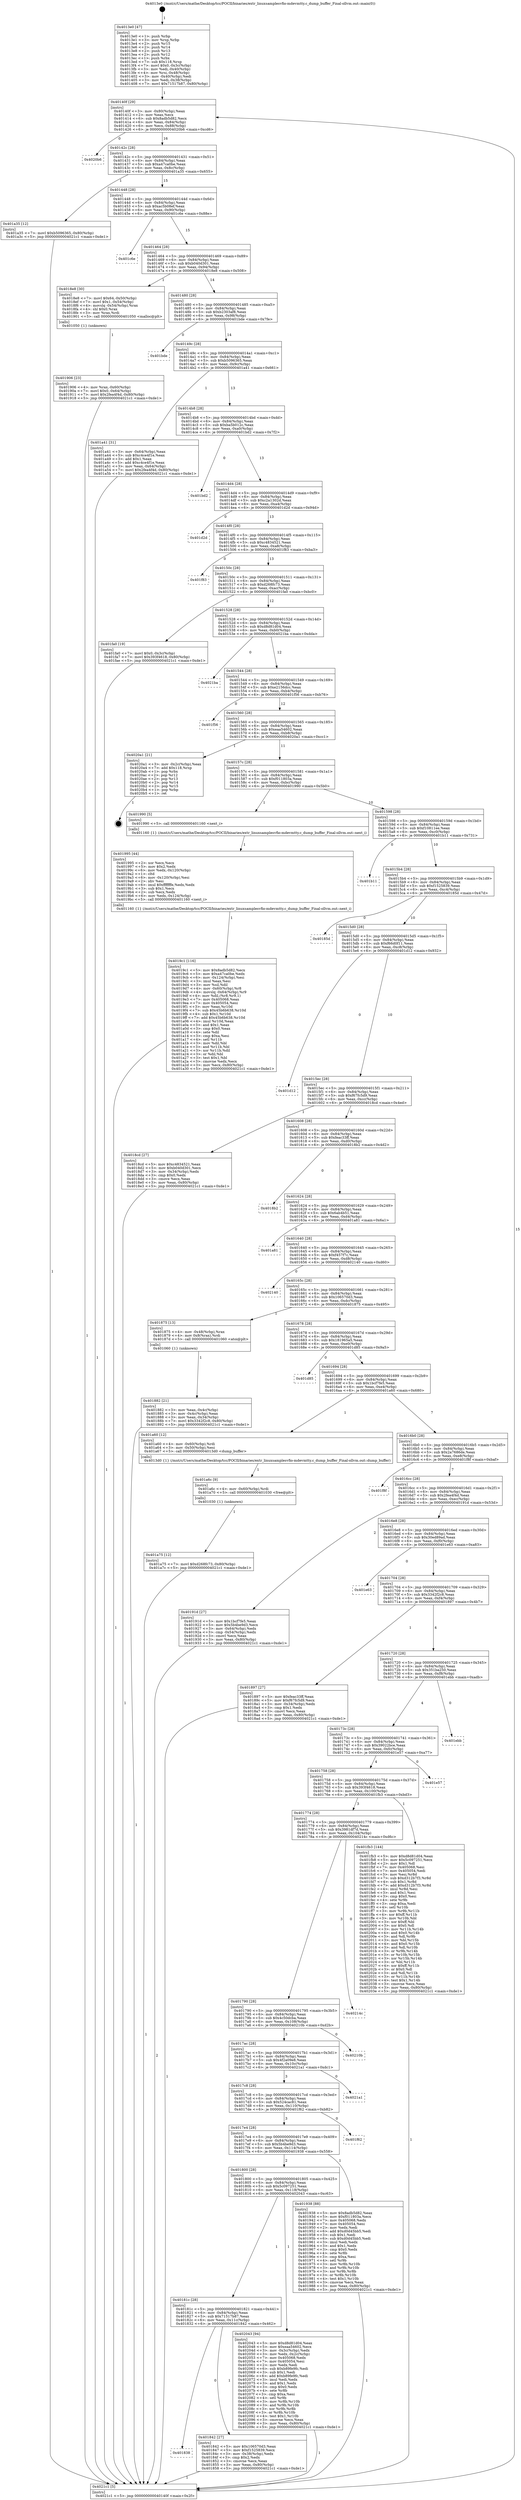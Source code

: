 digraph "0x4013e0" {
  label = "0x4013e0 (/mnt/c/Users/mathe/Desktop/tcc/POCII/binaries/extr_linuxsamplesvfio-mdevmtty.c_dump_buffer_Final-ollvm.out::main(0))"
  labelloc = "t"
  node[shape=record]

  Entry [label="",width=0.3,height=0.3,shape=circle,fillcolor=black,style=filled]
  "0x40140f" [label="{
     0x40140f [29]\l
     | [instrs]\l
     &nbsp;&nbsp;0x40140f \<+3\>: mov -0x80(%rbp),%eax\l
     &nbsp;&nbsp;0x401412 \<+2\>: mov %eax,%ecx\l
     &nbsp;&nbsp;0x401414 \<+6\>: sub $0x8adb5d82,%ecx\l
     &nbsp;&nbsp;0x40141a \<+6\>: mov %eax,-0x84(%rbp)\l
     &nbsp;&nbsp;0x401420 \<+6\>: mov %ecx,-0x88(%rbp)\l
     &nbsp;&nbsp;0x401426 \<+6\>: je 00000000004020b6 \<main+0xcd6\>\l
  }"]
  "0x4020b6" [label="{
     0x4020b6\l
  }", style=dashed]
  "0x40142c" [label="{
     0x40142c [28]\l
     | [instrs]\l
     &nbsp;&nbsp;0x40142c \<+5\>: jmp 0000000000401431 \<main+0x51\>\l
     &nbsp;&nbsp;0x401431 \<+6\>: mov -0x84(%rbp),%eax\l
     &nbsp;&nbsp;0x401437 \<+5\>: sub $0xa47ca0be,%eax\l
     &nbsp;&nbsp;0x40143c \<+6\>: mov %eax,-0x8c(%rbp)\l
     &nbsp;&nbsp;0x401442 \<+6\>: je 0000000000401a35 \<main+0x655\>\l
  }"]
  Exit [label="",width=0.3,height=0.3,shape=circle,fillcolor=black,style=filled,peripheries=2]
  "0x401a35" [label="{
     0x401a35 [12]\l
     | [instrs]\l
     &nbsp;&nbsp;0x401a35 \<+7\>: movl $0xb5096365,-0x80(%rbp)\l
     &nbsp;&nbsp;0x401a3c \<+5\>: jmp 00000000004021c1 \<main+0xde1\>\l
  }"]
  "0x401448" [label="{
     0x401448 [28]\l
     | [instrs]\l
     &nbsp;&nbsp;0x401448 \<+5\>: jmp 000000000040144d \<main+0x6d\>\l
     &nbsp;&nbsp;0x40144d \<+6\>: mov -0x84(%rbp),%eax\l
     &nbsp;&nbsp;0x401453 \<+5\>: sub $0xac5b08ef,%eax\l
     &nbsp;&nbsp;0x401458 \<+6\>: mov %eax,-0x90(%rbp)\l
     &nbsp;&nbsp;0x40145e \<+6\>: je 0000000000401c6e \<main+0x88e\>\l
  }"]
  "0x401a75" [label="{
     0x401a75 [12]\l
     | [instrs]\l
     &nbsp;&nbsp;0x401a75 \<+7\>: movl $0xd268fc73,-0x80(%rbp)\l
     &nbsp;&nbsp;0x401a7c \<+5\>: jmp 00000000004021c1 \<main+0xde1\>\l
  }"]
  "0x401c6e" [label="{
     0x401c6e\l
  }", style=dashed]
  "0x401464" [label="{
     0x401464 [28]\l
     | [instrs]\l
     &nbsp;&nbsp;0x401464 \<+5\>: jmp 0000000000401469 \<main+0x89\>\l
     &nbsp;&nbsp;0x401469 \<+6\>: mov -0x84(%rbp),%eax\l
     &nbsp;&nbsp;0x40146f \<+5\>: sub $0xb040d301,%eax\l
     &nbsp;&nbsp;0x401474 \<+6\>: mov %eax,-0x94(%rbp)\l
     &nbsp;&nbsp;0x40147a \<+6\>: je 00000000004018e8 \<main+0x508\>\l
  }"]
  "0x401a6c" [label="{
     0x401a6c [9]\l
     | [instrs]\l
     &nbsp;&nbsp;0x401a6c \<+4\>: mov -0x60(%rbp),%rdi\l
     &nbsp;&nbsp;0x401a70 \<+5\>: call 0000000000401030 \<free@plt\>\l
     | [calls]\l
     &nbsp;&nbsp;0x401030 \{1\} (unknown)\l
  }"]
  "0x4018e8" [label="{
     0x4018e8 [30]\l
     | [instrs]\l
     &nbsp;&nbsp;0x4018e8 \<+7\>: movl $0x64,-0x50(%rbp)\l
     &nbsp;&nbsp;0x4018ef \<+7\>: movl $0x1,-0x54(%rbp)\l
     &nbsp;&nbsp;0x4018f6 \<+4\>: movslq -0x54(%rbp),%rax\l
     &nbsp;&nbsp;0x4018fa \<+4\>: shl $0x0,%rax\l
     &nbsp;&nbsp;0x4018fe \<+3\>: mov %rax,%rdi\l
     &nbsp;&nbsp;0x401901 \<+5\>: call 0000000000401050 \<malloc@plt\>\l
     | [calls]\l
     &nbsp;&nbsp;0x401050 \{1\} (unknown)\l
  }"]
  "0x401480" [label="{
     0x401480 [28]\l
     | [instrs]\l
     &nbsp;&nbsp;0x401480 \<+5\>: jmp 0000000000401485 \<main+0xa5\>\l
     &nbsp;&nbsp;0x401485 \<+6\>: mov -0x84(%rbp),%eax\l
     &nbsp;&nbsp;0x40148b \<+5\>: sub $0xb2303af8,%eax\l
     &nbsp;&nbsp;0x401490 \<+6\>: mov %eax,-0x98(%rbp)\l
     &nbsp;&nbsp;0x401496 \<+6\>: je 0000000000401bde \<main+0x7fe\>\l
  }"]
  "0x4019c1" [label="{
     0x4019c1 [116]\l
     | [instrs]\l
     &nbsp;&nbsp;0x4019c1 \<+5\>: mov $0x8adb5d82,%ecx\l
     &nbsp;&nbsp;0x4019c6 \<+5\>: mov $0xa47ca0be,%edx\l
     &nbsp;&nbsp;0x4019cb \<+6\>: mov -0x124(%rbp),%esi\l
     &nbsp;&nbsp;0x4019d1 \<+3\>: imul %eax,%esi\l
     &nbsp;&nbsp;0x4019d4 \<+3\>: mov %sil,%dil\l
     &nbsp;&nbsp;0x4019d7 \<+4\>: mov -0x60(%rbp),%r8\l
     &nbsp;&nbsp;0x4019db \<+4\>: movslq -0x64(%rbp),%r9\l
     &nbsp;&nbsp;0x4019df \<+4\>: mov %dil,(%r8,%r9,1)\l
     &nbsp;&nbsp;0x4019e3 \<+7\>: mov 0x405068,%eax\l
     &nbsp;&nbsp;0x4019ea \<+7\>: mov 0x405054,%esi\l
     &nbsp;&nbsp;0x4019f1 \<+3\>: mov %eax,%r10d\l
     &nbsp;&nbsp;0x4019f4 \<+7\>: sub $0x45b6b638,%r10d\l
     &nbsp;&nbsp;0x4019fb \<+4\>: sub $0x1,%r10d\l
     &nbsp;&nbsp;0x4019ff \<+7\>: add $0x45b6b638,%r10d\l
     &nbsp;&nbsp;0x401a06 \<+4\>: imul %r10d,%eax\l
     &nbsp;&nbsp;0x401a0a \<+3\>: and $0x1,%eax\l
     &nbsp;&nbsp;0x401a0d \<+3\>: cmp $0x0,%eax\l
     &nbsp;&nbsp;0x401a10 \<+4\>: sete %dil\l
     &nbsp;&nbsp;0x401a14 \<+3\>: cmp $0xa,%esi\l
     &nbsp;&nbsp;0x401a17 \<+4\>: setl %r11b\l
     &nbsp;&nbsp;0x401a1b \<+3\>: mov %dil,%bl\l
     &nbsp;&nbsp;0x401a1e \<+3\>: and %r11b,%bl\l
     &nbsp;&nbsp;0x401a21 \<+3\>: xor %r11b,%dil\l
     &nbsp;&nbsp;0x401a24 \<+3\>: or %dil,%bl\l
     &nbsp;&nbsp;0x401a27 \<+3\>: test $0x1,%bl\l
     &nbsp;&nbsp;0x401a2a \<+3\>: cmovne %edx,%ecx\l
     &nbsp;&nbsp;0x401a2d \<+3\>: mov %ecx,-0x80(%rbp)\l
     &nbsp;&nbsp;0x401a30 \<+5\>: jmp 00000000004021c1 \<main+0xde1\>\l
  }"]
  "0x401bde" [label="{
     0x401bde\l
  }", style=dashed]
  "0x40149c" [label="{
     0x40149c [28]\l
     | [instrs]\l
     &nbsp;&nbsp;0x40149c \<+5\>: jmp 00000000004014a1 \<main+0xc1\>\l
     &nbsp;&nbsp;0x4014a1 \<+6\>: mov -0x84(%rbp),%eax\l
     &nbsp;&nbsp;0x4014a7 \<+5\>: sub $0xb5096365,%eax\l
     &nbsp;&nbsp;0x4014ac \<+6\>: mov %eax,-0x9c(%rbp)\l
     &nbsp;&nbsp;0x4014b2 \<+6\>: je 0000000000401a41 \<main+0x661\>\l
  }"]
  "0x401995" [label="{
     0x401995 [44]\l
     | [instrs]\l
     &nbsp;&nbsp;0x401995 \<+2\>: xor %ecx,%ecx\l
     &nbsp;&nbsp;0x401997 \<+5\>: mov $0x2,%edx\l
     &nbsp;&nbsp;0x40199c \<+6\>: mov %edx,-0x120(%rbp)\l
     &nbsp;&nbsp;0x4019a2 \<+1\>: cltd\l
     &nbsp;&nbsp;0x4019a3 \<+6\>: mov -0x120(%rbp),%esi\l
     &nbsp;&nbsp;0x4019a9 \<+2\>: idiv %esi\l
     &nbsp;&nbsp;0x4019ab \<+6\>: imul $0xfffffffe,%edx,%edx\l
     &nbsp;&nbsp;0x4019b1 \<+3\>: sub $0x1,%ecx\l
     &nbsp;&nbsp;0x4019b4 \<+2\>: sub %ecx,%edx\l
     &nbsp;&nbsp;0x4019b6 \<+6\>: mov %edx,-0x124(%rbp)\l
     &nbsp;&nbsp;0x4019bc \<+5\>: call 0000000000401160 \<next_i\>\l
     | [calls]\l
     &nbsp;&nbsp;0x401160 \{1\} (/mnt/c/Users/mathe/Desktop/tcc/POCII/binaries/extr_linuxsamplesvfio-mdevmtty.c_dump_buffer_Final-ollvm.out::next_i)\l
  }"]
  "0x401a41" [label="{
     0x401a41 [31]\l
     | [instrs]\l
     &nbsp;&nbsp;0x401a41 \<+3\>: mov -0x64(%rbp),%eax\l
     &nbsp;&nbsp;0x401a44 \<+5\>: sub $0xc4ce4f1e,%eax\l
     &nbsp;&nbsp;0x401a49 \<+3\>: add $0x1,%eax\l
     &nbsp;&nbsp;0x401a4c \<+5\>: add $0xc4ce4f1e,%eax\l
     &nbsp;&nbsp;0x401a51 \<+3\>: mov %eax,-0x64(%rbp)\l
     &nbsp;&nbsp;0x401a54 \<+7\>: movl $0x2fea4f4d,-0x80(%rbp)\l
     &nbsp;&nbsp;0x401a5b \<+5\>: jmp 00000000004021c1 \<main+0xde1\>\l
  }"]
  "0x4014b8" [label="{
     0x4014b8 [28]\l
     | [instrs]\l
     &nbsp;&nbsp;0x4014b8 \<+5\>: jmp 00000000004014bd \<main+0xdd\>\l
     &nbsp;&nbsp;0x4014bd \<+6\>: mov -0x84(%rbp),%eax\l
     &nbsp;&nbsp;0x4014c3 \<+5\>: sub $0xba5b012c,%eax\l
     &nbsp;&nbsp;0x4014c8 \<+6\>: mov %eax,-0xa0(%rbp)\l
     &nbsp;&nbsp;0x4014ce \<+6\>: je 0000000000401bd2 \<main+0x7f2\>\l
  }"]
  "0x401906" [label="{
     0x401906 [23]\l
     | [instrs]\l
     &nbsp;&nbsp;0x401906 \<+4\>: mov %rax,-0x60(%rbp)\l
     &nbsp;&nbsp;0x40190a \<+7\>: movl $0x0,-0x64(%rbp)\l
     &nbsp;&nbsp;0x401911 \<+7\>: movl $0x2fea4f4d,-0x80(%rbp)\l
     &nbsp;&nbsp;0x401918 \<+5\>: jmp 00000000004021c1 \<main+0xde1\>\l
  }"]
  "0x401bd2" [label="{
     0x401bd2\l
  }", style=dashed]
  "0x4014d4" [label="{
     0x4014d4 [28]\l
     | [instrs]\l
     &nbsp;&nbsp;0x4014d4 \<+5\>: jmp 00000000004014d9 \<main+0xf9\>\l
     &nbsp;&nbsp;0x4014d9 \<+6\>: mov -0x84(%rbp),%eax\l
     &nbsp;&nbsp;0x4014df \<+5\>: sub $0xc2a1302d,%eax\l
     &nbsp;&nbsp;0x4014e4 \<+6\>: mov %eax,-0xa4(%rbp)\l
     &nbsp;&nbsp;0x4014ea \<+6\>: je 0000000000401d2d \<main+0x94d\>\l
  }"]
  "0x401882" [label="{
     0x401882 [21]\l
     | [instrs]\l
     &nbsp;&nbsp;0x401882 \<+3\>: mov %eax,-0x4c(%rbp)\l
     &nbsp;&nbsp;0x401885 \<+3\>: mov -0x4c(%rbp),%eax\l
     &nbsp;&nbsp;0x401888 \<+3\>: mov %eax,-0x34(%rbp)\l
     &nbsp;&nbsp;0x40188b \<+7\>: movl $0x3342f2c8,-0x80(%rbp)\l
     &nbsp;&nbsp;0x401892 \<+5\>: jmp 00000000004021c1 \<main+0xde1\>\l
  }"]
  "0x401d2d" [label="{
     0x401d2d\l
  }", style=dashed]
  "0x4014f0" [label="{
     0x4014f0 [28]\l
     | [instrs]\l
     &nbsp;&nbsp;0x4014f0 \<+5\>: jmp 00000000004014f5 \<main+0x115\>\l
     &nbsp;&nbsp;0x4014f5 \<+6\>: mov -0x84(%rbp),%eax\l
     &nbsp;&nbsp;0x4014fb \<+5\>: sub $0xc4834521,%eax\l
     &nbsp;&nbsp;0x401500 \<+6\>: mov %eax,-0xa8(%rbp)\l
     &nbsp;&nbsp;0x401506 \<+6\>: je 0000000000401f83 \<main+0xba3\>\l
  }"]
  "0x4013e0" [label="{
     0x4013e0 [47]\l
     | [instrs]\l
     &nbsp;&nbsp;0x4013e0 \<+1\>: push %rbp\l
     &nbsp;&nbsp;0x4013e1 \<+3\>: mov %rsp,%rbp\l
     &nbsp;&nbsp;0x4013e4 \<+2\>: push %r15\l
     &nbsp;&nbsp;0x4013e6 \<+2\>: push %r14\l
     &nbsp;&nbsp;0x4013e8 \<+2\>: push %r13\l
     &nbsp;&nbsp;0x4013ea \<+2\>: push %r12\l
     &nbsp;&nbsp;0x4013ec \<+1\>: push %rbx\l
     &nbsp;&nbsp;0x4013ed \<+7\>: sub $0x118,%rsp\l
     &nbsp;&nbsp;0x4013f4 \<+7\>: movl $0x0,-0x3c(%rbp)\l
     &nbsp;&nbsp;0x4013fb \<+3\>: mov %edi,-0x40(%rbp)\l
     &nbsp;&nbsp;0x4013fe \<+4\>: mov %rsi,-0x48(%rbp)\l
     &nbsp;&nbsp;0x401402 \<+3\>: mov -0x40(%rbp),%edi\l
     &nbsp;&nbsp;0x401405 \<+3\>: mov %edi,-0x38(%rbp)\l
     &nbsp;&nbsp;0x401408 \<+7\>: movl $0x71517b87,-0x80(%rbp)\l
  }"]
  "0x401f83" [label="{
     0x401f83\l
  }", style=dashed]
  "0x40150c" [label="{
     0x40150c [28]\l
     | [instrs]\l
     &nbsp;&nbsp;0x40150c \<+5\>: jmp 0000000000401511 \<main+0x131\>\l
     &nbsp;&nbsp;0x401511 \<+6\>: mov -0x84(%rbp),%eax\l
     &nbsp;&nbsp;0x401517 \<+5\>: sub $0xd268fc73,%eax\l
     &nbsp;&nbsp;0x40151c \<+6\>: mov %eax,-0xac(%rbp)\l
     &nbsp;&nbsp;0x401522 \<+6\>: je 0000000000401fa0 \<main+0xbc0\>\l
  }"]
  "0x4021c1" [label="{
     0x4021c1 [5]\l
     | [instrs]\l
     &nbsp;&nbsp;0x4021c1 \<+5\>: jmp 000000000040140f \<main+0x2f\>\l
  }"]
  "0x401fa0" [label="{
     0x401fa0 [19]\l
     | [instrs]\l
     &nbsp;&nbsp;0x401fa0 \<+7\>: movl $0x0,-0x3c(%rbp)\l
     &nbsp;&nbsp;0x401fa7 \<+7\>: movl $0x393f4618,-0x80(%rbp)\l
     &nbsp;&nbsp;0x401fae \<+5\>: jmp 00000000004021c1 \<main+0xde1\>\l
  }"]
  "0x401528" [label="{
     0x401528 [28]\l
     | [instrs]\l
     &nbsp;&nbsp;0x401528 \<+5\>: jmp 000000000040152d \<main+0x14d\>\l
     &nbsp;&nbsp;0x40152d \<+6\>: mov -0x84(%rbp),%eax\l
     &nbsp;&nbsp;0x401533 \<+5\>: sub $0xd8d81d04,%eax\l
     &nbsp;&nbsp;0x401538 \<+6\>: mov %eax,-0xb0(%rbp)\l
     &nbsp;&nbsp;0x40153e \<+6\>: je 00000000004021ba \<main+0xdda\>\l
  }"]
  "0x401838" [label="{
     0x401838\l
  }", style=dashed]
  "0x4021ba" [label="{
     0x4021ba\l
  }", style=dashed]
  "0x401544" [label="{
     0x401544 [28]\l
     | [instrs]\l
     &nbsp;&nbsp;0x401544 \<+5\>: jmp 0000000000401549 \<main+0x169\>\l
     &nbsp;&nbsp;0x401549 \<+6\>: mov -0x84(%rbp),%eax\l
     &nbsp;&nbsp;0x40154f \<+5\>: sub $0xe2156dcc,%eax\l
     &nbsp;&nbsp;0x401554 \<+6\>: mov %eax,-0xb4(%rbp)\l
     &nbsp;&nbsp;0x40155a \<+6\>: je 0000000000401f56 \<main+0xb76\>\l
  }"]
  "0x401842" [label="{
     0x401842 [27]\l
     | [instrs]\l
     &nbsp;&nbsp;0x401842 \<+5\>: mov $0x106570d3,%eax\l
     &nbsp;&nbsp;0x401847 \<+5\>: mov $0xf1525839,%ecx\l
     &nbsp;&nbsp;0x40184c \<+3\>: mov -0x38(%rbp),%edx\l
     &nbsp;&nbsp;0x40184f \<+3\>: cmp $0x2,%edx\l
     &nbsp;&nbsp;0x401852 \<+3\>: cmovne %ecx,%eax\l
     &nbsp;&nbsp;0x401855 \<+3\>: mov %eax,-0x80(%rbp)\l
     &nbsp;&nbsp;0x401858 \<+5\>: jmp 00000000004021c1 \<main+0xde1\>\l
  }"]
  "0x401f56" [label="{
     0x401f56\l
  }", style=dashed]
  "0x401560" [label="{
     0x401560 [28]\l
     | [instrs]\l
     &nbsp;&nbsp;0x401560 \<+5\>: jmp 0000000000401565 \<main+0x185\>\l
     &nbsp;&nbsp;0x401565 \<+6\>: mov -0x84(%rbp),%eax\l
     &nbsp;&nbsp;0x40156b \<+5\>: sub $0xeaa54602,%eax\l
     &nbsp;&nbsp;0x401570 \<+6\>: mov %eax,-0xb8(%rbp)\l
     &nbsp;&nbsp;0x401576 \<+6\>: je 00000000004020a1 \<main+0xcc1\>\l
  }"]
  "0x40181c" [label="{
     0x40181c [28]\l
     | [instrs]\l
     &nbsp;&nbsp;0x40181c \<+5\>: jmp 0000000000401821 \<main+0x441\>\l
     &nbsp;&nbsp;0x401821 \<+6\>: mov -0x84(%rbp),%eax\l
     &nbsp;&nbsp;0x401827 \<+5\>: sub $0x71517b87,%eax\l
     &nbsp;&nbsp;0x40182c \<+6\>: mov %eax,-0x11c(%rbp)\l
     &nbsp;&nbsp;0x401832 \<+6\>: je 0000000000401842 \<main+0x462\>\l
  }"]
  "0x4020a1" [label="{
     0x4020a1 [21]\l
     | [instrs]\l
     &nbsp;&nbsp;0x4020a1 \<+3\>: mov -0x2c(%rbp),%eax\l
     &nbsp;&nbsp;0x4020a4 \<+7\>: add $0x118,%rsp\l
     &nbsp;&nbsp;0x4020ab \<+1\>: pop %rbx\l
     &nbsp;&nbsp;0x4020ac \<+2\>: pop %r12\l
     &nbsp;&nbsp;0x4020ae \<+2\>: pop %r13\l
     &nbsp;&nbsp;0x4020b0 \<+2\>: pop %r14\l
     &nbsp;&nbsp;0x4020b2 \<+2\>: pop %r15\l
     &nbsp;&nbsp;0x4020b4 \<+1\>: pop %rbp\l
     &nbsp;&nbsp;0x4020b5 \<+1\>: ret\l
  }"]
  "0x40157c" [label="{
     0x40157c [28]\l
     | [instrs]\l
     &nbsp;&nbsp;0x40157c \<+5\>: jmp 0000000000401581 \<main+0x1a1\>\l
     &nbsp;&nbsp;0x401581 \<+6\>: mov -0x84(%rbp),%eax\l
     &nbsp;&nbsp;0x401587 \<+5\>: sub $0xf011803a,%eax\l
     &nbsp;&nbsp;0x40158c \<+6\>: mov %eax,-0xbc(%rbp)\l
     &nbsp;&nbsp;0x401592 \<+6\>: je 0000000000401990 \<main+0x5b0\>\l
  }"]
  "0x402043" [label="{
     0x402043 [94]\l
     | [instrs]\l
     &nbsp;&nbsp;0x402043 \<+5\>: mov $0xd8d81d04,%eax\l
     &nbsp;&nbsp;0x402048 \<+5\>: mov $0xeaa54602,%ecx\l
     &nbsp;&nbsp;0x40204d \<+3\>: mov -0x3c(%rbp),%edx\l
     &nbsp;&nbsp;0x402050 \<+3\>: mov %edx,-0x2c(%rbp)\l
     &nbsp;&nbsp;0x402053 \<+7\>: mov 0x405068,%edx\l
     &nbsp;&nbsp;0x40205a \<+7\>: mov 0x405054,%esi\l
     &nbsp;&nbsp;0x402061 \<+2\>: mov %edx,%edi\l
     &nbsp;&nbsp;0x402063 \<+6\>: sub $0xb89fe9fc,%edi\l
     &nbsp;&nbsp;0x402069 \<+3\>: sub $0x1,%edi\l
     &nbsp;&nbsp;0x40206c \<+6\>: add $0xb89fe9fc,%edi\l
     &nbsp;&nbsp;0x402072 \<+3\>: imul %edi,%edx\l
     &nbsp;&nbsp;0x402075 \<+3\>: and $0x1,%edx\l
     &nbsp;&nbsp;0x402078 \<+3\>: cmp $0x0,%edx\l
     &nbsp;&nbsp;0x40207b \<+4\>: sete %r8b\l
     &nbsp;&nbsp;0x40207f \<+3\>: cmp $0xa,%esi\l
     &nbsp;&nbsp;0x402082 \<+4\>: setl %r9b\l
     &nbsp;&nbsp;0x402086 \<+3\>: mov %r8b,%r10b\l
     &nbsp;&nbsp;0x402089 \<+3\>: and %r9b,%r10b\l
     &nbsp;&nbsp;0x40208c \<+3\>: xor %r9b,%r8b\l
     &nbsp;&nbsp;0x40208f \<+3\>: or %r8b,%r10b\l
     &nbsp;&nbsp;0x402092 \<+4\>: test $0x1,%r10b\l
     &nbsp;&nbsp;0x402096 \<+3\>: cmovne %ecx,%eax\l
     &nbsp;&nbsp;0x402099 \<+3\>: mov %eax,-0x80(%rbp)\l
     &nbsp;&nbsp;0x40209c \<+5\>: jmp 00000000004021c1 \<main+0xde1\>\l
  }"]
  "0x401990" [label="{
     0x401990 [5]\l
     | [instrs]\l
     &nbsp;&nbsp;0x401990 \<+5\>: call 0000000000401160 \<next_i\>\l
     | [calls]\l
     &nbsp;&nbsp;0x401160 \{1\} (/mnt/c/Users/mathe/Desktop/tcc/POCII/binaries/extr_linuxsamplesvfio-mdevmtty.c_dump_buffer_Final-ollvm.out::next_i)\l
  }"]
  "0x401598" [label="{
     0x401598 [28]\l
     | [instrs]\l
     &nbsp;&nbsp;0x401598 \<+5\>: jmp 000000000040159d \<main+0x1bd\>\l
     &nbsp;&nbsp;0x40159d \<+6\>: mov -0x84(%rbp),%eax\l
     &nbsp;&nbsp;0x4015a3 \<+5\>: sub $0xf10811ee,%eax\l
     &nbsp;&nbsp;0x4015a8 \<+6\>: mov %eax,-0xc0(%rbp)\l
     &nbsp;&nbsp;0x4015ae \<+6\>: je 0000000000401b11 \<main+0x731\>\l
  }"]
  "0x401800" [label="{
     0x401800 [28]\l
     | [instrs]\l
     &nbsp;&nbsp;0x401800 \<+5\>: jmp 0000000000401805 \<main+0x425\>\l
     &nbsp;&nbsp;0x401805 \<+6\>: mov -0x84(%rbp),%eax\l
     &nbsp;&nbsp;0x40180b \<+5\>: sub $0x5c097251,%eax\l
     &nbsp;&nbsp;0x401810 \<+6\>: mov %eax,-0x118(%rbp)\l
     &nbsp;&nbsp;0x401816 \<+6\>: je 0000000000402043 \<main+0xc63\>\l
  }"]
  "0x401b11" [label="{
     0x401b11\l
  }", style=dashed]
  "0x4015b4" [label="{
     0x4015b4 [28]\l
     | [instrs]\l
     &nbsp;&nbsp;0x4015b4 \<+5\>: jmp 00000000004015b9 \<main+0x1d9\>\l
     &nbsp;&nbsp;0x4015b9 \<+6\>: mov -0x84(%rbp),%eax\l
     &nbsp;&nbsp;0x4015bf \<+5\>: sub $0xf1525839,%eax\l
     &nbsp;&nbsp;0x4015c4 \<+6\>: mov %eax,-0xc4(%rbp)\l
     &nbsp;&nbsp;0x4015ca \<+6\>: je 000000000040185d \<main+0x47d\>\l
  }"]
  "0x401938" [label="{
     0x401938 [88]\l
     | [instrs]\l
     &nbsp;&nbsp;0x401938 \<+5\>: mov $0x8adb5d82,%eax\l
     &nbsp;&nbsp;0x40193d \<+5\>: mov $0xf011803a,%ecx\l
     &nbsp;&nbsp;0x401942 \<+7\>: mov 0x405068,%edx\l
     &nbsp;&nbsp;0x401949 \<+7\>: mov 0x405054,%esi\l
     &nbsp;&nbsp;0x401950 \<+2\>: mov %edx,%edi\l
     &nbsp;&nbsp;0x401952 \<+6\>: add $0xd0d45bb5,%edi\l
     &nbsp;&nbsp;0x401958 \<+3\>: sub $0x1,%edi\l
     &nbsp;&nbsp;0x40195b \<+6\>: sub $0xd0d45bb5,%edi\l
     &nbsp;&nbsp;0x401961 \<+3\>: imul %edi,%edx\l
     &nbsp;&nbsp;0x401964 \<+3\>: and $0x1,%edx\l
     &nbsp;&nbsp;0x401967 \<+3\>: cmp $0x0,%edx\l
     &nbsp;&nbsp;0x40196a \<+4\>: sete %r8b\l
     &nbsp;&nbsp;0x40196e \<+3\>: cmp $0xa,%esi\l
     &nbsp;&nbsp;0x401971 \<+4\>: setl %r9b\l
     &nbsp;&nbsp;0x401975 \<+3\>: mov %r8b,%r10b\l
     &nbsp;&nbsp;0x401978 \<+3\>: and %r9b,%r10b\l
     &nbsp;&nbsp;0x40197b \<+3\>: xor %r9b,%r8b\l
     &nbsp;&nbsp;0x40197e \<+3\>: or %r8b,%r10b\l
     &nbsp;&nbsp;0x401981 \<+4\>: test $0x1,%r10b\l
     &nbsp;&nbsp;0x401985 \<+3\>: cmovne %ecx,%eax\l
     &nbsp;&nbsp;0x401988 \<+3\>: mov %eax,-0x80(%rbp)\l
     &nbsp;&nbsp;0x40198b \<+5\>: jmp 00000000004021c1 \<main+0xde1\>\l
  }"]
  "0x40185d" [label="{
     0x40185d\l
  }", style=dashed]
  "0x4015d0" [label="{
     0x4015d0 [28]\l
     | [instrs]\l
     &nbsp;&nbsp;0x4015d0 \<+5\>: jmp 00000000004015d5 \<main+0x1f5\>\l
     &nbsp;&nbsp;0x4015d5 \<+6\>: mov -0x84(%rbp),%eax\l
     &nbsp;&nbsp;0x4015db \<+5\>: sub $0xf66d0f11,%eax\l
     &nbsp;&nbsp;0x4015e0 \<+6\>: mov %eax,-0xc8(%rbp)\l
     &nbsp;&nbsp;0x4015e6 \<+6\>: je 0000000000401d12 \<main+0x932\>\l
  }"]
  "0x4017e4" [label="{
     0x4017e4 [28]\l
     | [instrs]\l
     &nbsp;&nbsp;0x4017e4 \<+5\>: jmp 00000000004017e9 \<main+0x409\>\l
     &nbsp;&nbsp;0x4017e9 \<+6\>: mov -0x84(%rbp),%eax\l
     &nbsp;&nbsp;0x4017ef \<+5\>: sub $0x5b4be9d3,%eax\l
     &nbsp;&nbsp;0x4017f4 \<+6\>: mov %eax,-0x114(%rbp)\l
     &nbsp;&nbsp;0x4017fa \<+6\>: je 0000000000401938 \<main+0x558\>\l
  }"]
  "0x401d12" [label="{
     0x401d12\l
  }", style=dashed]
  "0x4015ec" [label="{
     0x4015ec [28]\l
     | [instrs]\l
     &nbsp;&nbsp;0x4015ec \<+5\>: jmp 00000000004015f1 \<main+0x211\>\l
     &nbsp;&nbsp;0x4015f1 \<+6\>: mov -0x84(%rbp),%eax\l
     &nbsp;&nbsp;0x4015f7 \<+5\>: sub $0xf67fc5d9,%eax\l
     &nbsp;&nbsp;0x4015fc \<+6\>: mov %eax,-0xcc(%rbp)\l
     &nbsp;&nbsp;0x401602 \<+6\>: je 00000000004018cd \<main+0x4ed\>\l
  }"]
  "0x401f62" [label="{
     0x401f62\l
  }", style=dashed]
  "0x4018cd" [label="{
     0x4018cd [27]\l
     | [instrs]\l
     &nbsp;&nbsp;0x4018cd \<+5\>: mov $0xc4834521,%eax\l
     &nbsp;&nbsp;0x4018d2 \<+5\>: mov $0xb040d301,%ecx\l
     &nbsp;&nbsp;0x4018d7 \<+3\>: mov -0x34(%rbp),%edx\l
     &nbsp;&nbsp;0x4018da \<+3\>: cmp $0x0,%edx\l
     &nbsp;&nbsp;0x4018dd \<+3\>: cmove %ecx,%eax\l
     &nbsp;&nbsp;0x4018e0 \<+3\>: mov %eax,-0x80(%rbp)\l
     &nbsp;&nbsp;0x4018e3 \<+5\>: jmp 00000000004021c1 \<main+0xde1\>\l
  }"]
  "0x401608" [label="{
     0x401608 [28]\l
     | [instrs]\l
     &nbsp;&nbsp;0x401608 \<+5\>: jmp 000000000040160d \<main+0x22d\>\l
     &nbsp;&nbsp;0x40160d \<+6\>: mov -0x84(%rbp),%eax\l
     &nbsp;&nbsp;0x401613 \<+5\>: sub $0xfeac33ff,%eax\l
     &nbsp;&nbsp;0x401618 \<+6\>: mov %eax,-0xd0(%rbp)\l
     &nbsp;&nbsp;0x40161e \<+6\>: je 00000000004018b2 \<main+0x4d2\>\l
  }"]
  "0x4017c8" [label="{
     0x4017c8 [28]\l
     | [instrs]\l
     &nbsp;&nbsp;0x4017c8 \<+5\>: jmp 00000000004017cd \<main+0x3ed\>\l
     &nbsp;&nbsp;0x4017cd \<+6\>: mov -0x84(%rbp),%eax\l
     &nbsp;&nbsp;0x4017d3 \<+5\>: sub $0x524cac81,%eax\l
     &nbsp;&nbsp;0x4017d8 \<+6\>: mov %eax,-0x110(%rbp)\l
     &nbsp;&nbsp;0x4017de \<+6\>: je 0000000000401f62 \<main+0xb82\>\l
  }"]
  "0x4018b2" [label="{
     0x4018b2\l
  }", style=dashed]
  "0x401624" [label="{
     0x401624 [28]\l
     | [instrs]\l
     &nbsp;&nbsp;0x401624 \<+5\>: jmp 0000000000401629 \<main+0x249\>\l
     &nbsp;&nbsp;0x401629 \<+6\>: mov -0x84(%rbp),%eax\l
     &nbsp;&nbsp;0x40162f \<+5\>: sub $0x6ab4b51,%eax\l
     &nbsp;&nbsp;0x401634 \<+6\>: mov %eax,-0xd4(%rbp)\l
     &nbsp;&nbsp;0x40163a \<+6\>: je 0000000000401a81 \<main+0x6a1\>\l
  }"]
  "0x4021a1" [label="{
     0x4021a1\l
  }", style=dashed]
  "0x401a81" [label="{
     0x401a81\l
  }", style=dashed]
  "0x401640" [label="{
     0x401640 [28]\l
     | [instrs]\l
     &nbsp;&nbsp;0x401640 \<+5\>: jmp 0000000000401645 \<main+0x265\>\l
     &nbsp;&nbsp;0x401645 \<+6\>: mov -0x84(%rbp),%eax\l
     &nbsp;&nbsp;0x40164b \<+5\>: sub $0xf457f7c,%eax\l
     &nbsp;&nbsp;0x401650 \<+6\>: mov %eax,-0xd8(%rbp)\l
     &nbsp;&nbsp;0x401656 \<+6\>: je 0000000000402140 \<main+0xd60\>\l
  }"]
  "0x4017ac" [label="{
     0x4017ac [28]\l
     | [instrs]\l
     &nbsp;&nbsp;0x4017ac \<+5\>: jmp 00000000004017b1 \<main+0x3d1\>\l
     &nbsp;&nbsp;0x4017b1 \<+6\>: mov -0x84(%rbp),%eax\l
     &nbsp;&nbsp;0x4017b7 \<+5\>: sub $0x4f2a09e8,%eax\l
     &nbsp;&nbsp;0x4017bc \<+6\>: mov %eax,-0x10c(%rbp)\l
     &nbsp;&nbsp;0x4017c2 \<+6\>: je 00000000004021a1 \<main+0xdc1\>\l
  }"]
  "0x402140" [label="{
     0x402140\l
  }", style=dashed]
  "0x40165c" [label="{
     0x40165c [28]\l
     | [instrs]\l
     &nbsp;&nbsp;0x40165c \<+5\>: jmp 0000000000401661 \<main+0x281\>\l
     &nbsp;&nbsp;0x401661 \<+6\>: mov -0x84(%rbp),%eax\l
     &nbsp;&nbsp;0x401667 \<+5\>: sub $0x106570d3,%eax\l
     &nbsp;&nbsp;0x40166c \<+6\>: mov %eax,-0xdc(%rbp)\l
     &nbsp;&nbsp;0x401672 \<+6\>: je 0000000000401875 \<main+0x495\>\l
  }"]
  "0x40210b" [label="{
     0x40210b\l
  }", style=dashed]
  "0x401875" [label="{
     0x401875 [13]\l
     | [instrs]\l
     &nbsp;&nbsp;0x401875 \<+4\>: mov -0x48(%rbp),%rax\l
     &nbsp;&nbsp;0x401879 \<+4\>: mov 0x8(%rax),%rdi\l
     &nbsp;&nbsp;0x40187d \<+5\>: call 0000000000401060 \<atoi@plt\>\l
     | [calls]\l
     &nbsp;&nbsp;0x401060 \{1\} (unknown)\l
  }"]
  "0x401678" [label="{
     0x401678 [28]\l
     | [instrs]\l
     &nbsp;&nbsp;0x401678 \<+5\>: jmp 000000000040167d \<main+0x29d\>\l
     &nbsp;&nbsp;0x40167d \<+6\>: mov -0x84(%rbp),%eax\l
     &nbsp;&nbsp;0x401683 \<+5\>: sub $0x181965a5,%eax\l
     &nbsp;&nbsp;0x401688 \<+6\>: mov %eax,-0xe0(%rbp)\l
     &nbsp;&nbsp;0x40168e \<+6\>: je 0000000000401d85 \<main+0x9a5\>\l
  }"]
  "0x401790" [label="{
     0x401790 [28]\l
     | [instrs]\l
     &nbsp;&nbsp;0x401790 \<+5\>: jmp 0000000000401795 \<main+0x3b5\>\l
     &nbsp;&nbsp;0x401795 \<+6\>: mov -0x84(%rbp),%eax\l
     &nbsp;&nbsp;0x40179b \<+5\>: sub $0x4c50dcba,%eax\l
     &nbsp;&nbsp;0x4017a0 \<+6\>: mov %eax,-0x108(%rbp)\l
     &nbsp;&nbsp;0x4017a6 \<+6\>: je 000000000040210b \<main+0xd2b\>\l
  }"]
  "0x401d85" [label="{
     0x401d85\l
  }", style=dashed]
  "0x401694" [label="{
     0x401694 [28]\l
     | [instrs]\l
     &nbsp;&nbsp;0x401694 \<+5\>: jmp 0000000000401699 \<main+0x2b9\>\l
     &nbsp;&nbsp;0x401699 \<+6\>: mov -0x84(%rbp),%eax\l
     &nbsp;&nbsp;0x40169f \<+5\>: sub $0x1bcf7fe5,%eax\l
     &nbsp;&nbsp;0x4016a4 \<+6\>: mov %eax,-0xe4(%rbp)\l
     &nbsp;&nbsp;0x4016aa \<+6\>: je 0000000000401a60 \<main+0x680\>\l
  }"]
  "0x40214c" [label="{
     0x40214c\l
  }", style=dashed]
  "0x401a60" [label="{
     0x401a60 [12]\l
     | [instrs]\l
     &nbsp;&nbsp;0x401a60 \<+4\>: mov -0x60(%rbp),%rdi\l
     &nbsp;&nbsp;0x401a64 \<+3\>: mov -0x50(%rbp),%esi\l
     &nbsp;&nbsp;0x401a67 \<+5\>: call 00000000004013d0 \<dump_buffer\>\l
     | [calls]\l
     &nbsp;&nbsp;0x4013d0 \{1\} (/mnt/c/Users/mathe/Desktop/tcc/POCII/binaries/extr_linuxsamplesvfio-mdevmtty.c_dump_buffer_Final-ollvm.out::dump_buffer)\l
  }"]
  "0x4016b0" [label="{
     0x4016b0 [28]\l
     | [instrs]\l
     &nbsp;&nbsp;0x4016b0 \<+5\>: jmp 00000000004016b5 \<main+0x2d5\>\l
     &nbsp;&nbsp;0x4016b5 \<+6\>: mov -0x84(%rbp),%eax\l
     &nbsp;&nbsp;0x4016bb \<+5\>: sub $0x2a7686de,%eax\l
     &nbsp;&nbsp;0x4016c0 \<+6\>: mov %eax,-0xe8(%rbp)\l
     &nbsp;&nbsp;0x4016c6 \<+6\>: je 0000000000401f8f \<main+0xbaf\>\l
  }"]
  "0x401774" [label="{
     0x401774 [28]\l
     | [instrs]\l
     &nbsp;&nbsp;0x401774 \<+5\>: jmp 0000000000401779 \<main+0x399\>\l
     &nbsp;&nbsp;0x401779 \<+6\>: mov -0x84(%rbp),%eax\l
     &nbsp;&nbsp;0x40177f \<+5\>: sub $0x3981df7d,%eax\l
     &nbsp;&nbsp;0x401784 \<+6\>: mov %eax,-0x104(%rbp)\l
     &nbsp;&nbsp;0x40178a \<+6\>: je 000000000040214c \<main+0xd6c\>\l
  }"]
  "0x401f8f" [label="{
     0x401f8f\l
  }", style=dashed]
  "0x4016cc" [label="{
     0x4016cc [28]\l
     | [instrs]\l
     &nbsp;&nbsp;0x4016cc \<+5\>: jmp 00000000004016d1 \<main+0x2f1\>\l
     &nbsp;&nbsp;0x4016d1 \<+6\>: mov -0x84(%rbp),%eax\l
     &nbsp;&nbsp;0x4016d7 \<+5\>: sub $0x2fea4f4d,%eax\l
     &nbsp;&nbsp;0x4016dc \<+6\>: mov %eax,-0xec(%rbp)\l
     &nbsp;&nbsp;0x4016e2 \<+6\>: je 000000000040191d \<main+0x53d\>\l
  }"]
  "0x401fb3" [label="{
     0x401fb3 [144]\l
     | [instrs]\l
     &nbsp;&nbsp;0x401fb3 \<+5\>: mov $0xd8d81d04,%eax\l
     &nbsp;&nbsp;0x401fb8 \<+5\>: mov $0x5c097251,%ecx\l
     &nbsp;&nbsp;0x401fbd \<+2\>: mov $0x1,%dl\l
     &nbsp;&nbsp;0x401fbf \<+7\>: mov 0x405068,%esi\l
     &nbsp;&nbsp;0x401fc6 \<+7\>: mov 0x405054,%edi\l
     &nbsp;&nbsp;0x401fcd \<+3\>: mov %esi,%r8d\l
     &nbsp;&nbsp;0x401fd0 \<+7\>: sub $0xd312b7f3,%r8d\l
     &nbsp;&nbsp;0x401fd7 \<+4\>: sub $0x1,%r8d\l
     &nbsp;&nbsp;0x401fdb \<+7\>: add $0xd312b7f3,%r8d\l
     &nbsp;&nbsp;0x401fe2 \<+4\>: imul %r8d,%esi\l
     &nbsp;&nbsp;0x401fe6 \<+3\>: and $0x1,%esi\l
     &nbsp;&nbsp;0x401fe9 \<+3\>: cmp $0x0,%esi\l
     &nbsp;&nbsp;0x401fec \<+4\>: sete %r9b\l
     &nbsp;&nbsp;0x401ff0 \<+3\>: cmp $0xa,%edi\l
     &nbsp;&nbsp;0x401ff3 \<+4\>: setl %r10b\l
     &nbsp;&nbsp;0x401ff7 \<+3\>: mov %r9b,%r11b\l
     &nbsp;&nbsp;0x401ffa \<+4\>: xor $0xff,%r11b\l
     &nbsp;&nbsp;0x401ffe \<+3\>: mov %r10b,%bl\l
     &nbsp;&nbsp;0x402001 \<+3\>: xor $0xff,%bl\l
     &nbsp;&nbsp;0x402004 \<+3\>: xor $0x0,%dl\l
     &nbsp;&nbsp;0x402007 \<+3\>: mov %r11b,%r14b\l
     &nbsp;&nbsp;0x40200a \<+4\>: and $0x0,%r14b\l
     &nbsp;&nbsp;0x40200e \<+3\>: and %dl,%r9b\l
     &nbsp;&nbsp;0x402011 \<+3\>: mov %bl,%r15b\l
     &nbsp;&nbsp;0x402014 \<+4\>: and $0x0,%r15b\l
     &nbsp;&nbsp;0x402018 \<+3\>: and %dl,%r10b\l
     &nbsp;&nbsp;0x40201b \<+3\>: or %r9b,%r14b\l
     &nbsp;&nbsp;0x40201e \<+3\>: or %r10b,%r15b\l
     &nbsp;&nbsp;0x402021 \<+3\>: xor %r15b,%r14b\l
     &nbsp;&nbsp;0x402024 \<+3\>: or %bl,%r11b\l
     &nbsp;&nbsp;0x402027 \<+4\>: xor $0xff,%r11b\l
     &nbsp;&nbsp;0x40202b \<+3\>: or $0x0,%dl\l
     &nbsp;&nbsp;0x40202e \<+3\>: and %dl,%r11b\l
     &nbsp;&nbsp;0x402031 \<+3\>: or %r11b,%r14b\l
     &nbsp;&nbsp;0x402034 \<+4\>: test $0x1,%r14b\l
     &nbsp;&nbsp;0x402038 \<+3\>: cmovne %ecx,%eax\l
     &nbsp;&nbsp;0x40203b \<+3\>: mov %eax,-0x80(%rbp)\l
     &nbsp;&nbsp;0x40203e \<+5\>: jmp 00000000004021c1 \<main+0xde1\>\l
  }"]
  "0x40191d" [label="{
     0x40191d [27]\l
     | [instrs]\l
     &nbsp;&nbsp;0x40191d \<+5\>: mov $0x1bcf7fe5,%eax\l
     &nbsp;&nbsp;0x401922 \<+5\>: mov $0x5b4be9d3,%ecx\l
     &nbsp;&nbsp;0x401927 \<+3\>: mov -0x64(%rbp),%edx\l
     &nbsp;&nbsp;0x40192a \<+3\>: cmp -0x54(%rbp),%edx\l
     &nbsp;&nbsp;0x40192d \<+3\>: cmovl %ecx,%eax\l
     &nbsp;&nbsp;0x401930 \<+3\>: mov %eax,-0x80(%rbp)\l
     &nbsp;&nbsp;0x401933 \<+5\>: jmp 00000000004021c1 \<main+0xde1\>\l
  }"]
  "0x4016e8" [label="{
     0x4016e8 [28]\l
     | [instrs]\l
     &nbsp;&nbsp;0x4016e8 \<+5\>: jmp 00000000004016ed \<main+0x30d\>\l
     &nbsp;&nbsp;0x4016ed \<+6\>: mov -0x84(%rbp),%eax\l
     &nbsp;&nbsp;0x4016f3 \<+5\>: sub $0x30ed89ad,%eax\l
     &nbsp;&nbsp;0x4016f8 \<+6\>: mov %eax,-0xf0(%rbp)\l
     &nbsp;&nbsp;0x4016fe \<+6\>: je 0000000000401e63 \<main+0xa83\>\l
  }"]
  "0x401758" [label="{
     0x401758 [28]\l
     | [instrs]\l
     &nbsp;&nbsp;0x401758 \<+5\>: jmp 000000000040175d \<main+0x37d\>\l
     &nbsp;&nbsp;0x40175d \<+6\>: mov -0x84(%rbp),%eax\l
     &nbsp;&nbsp;0x401763 \<+5\>: sub $0x393f4618,%eax\l
     &nbsp;&nbsp;0x401768 \<+6\>: mov %eax,-0x100(%rbp)\l
     &nbsp;&nbsp;0x40176e \<+6\>: je 0000000000401fb3 \<main+0xbd3\>\l
  }"]
  "0x401e63" [label="{
     0x401e63\l
  }", style=dashed]
  "0x401704" [label="{
     0x401704 [28]\l
     | [instrs]\l
     &nbsp;&nbsp;0x401704 \<+5\>: jmp 0000000000401709 \<main+0x329\>\l
     &nbsp;&nbsp;0x401709 \<+6\>: mov -0x84(%rbp),%eax\l
     &nbsp;&nbsp;0x40170f \<+5\>: sub $0x3342f2c8,%eax\l
     &nbsp;&nbsp;0x401714 \<+6\>: mov %eax,-0xf4(%rbp)\l
     &nbsp;&nbsp;0x40171a \<+6\>: je 0000000000401897 \<main+0x4b7\>\l
  }"]
  "0x401e57" [label="{
     0x401e57\l
  }", style=dashed]
  "0x401897" [label="{
     0x401897 [27]\l
     | [instrs]\l
     &nbsp;&nbsp;0x401897 \<+5\>: mov $0xfeac33ff,%eax\l
     &nbsp;&nbsp;0x40189c \<+5\>: mov $0xf67fc5d9,%ecx\l
     &nbsp;&nbsp;0x4018a1 \<+3\>: mov -0x34(%rbp),%edx\l
     &nbsp;&nbsp;0x4018a4 \<+3\>: cmp $0x1,%edx\l
     &nbsp;&nbsp;0x4018a7 \<+3\>: cmovl %ecx,%eax\l
     &nbsp;&nbsp;0x4018aa \<+3\>: mov %eax,-0x80(%rbp)\l
     &nbsp;&nbsp;0x4018ad \<+5\>: jmp 00000000004021c1 \<main+0xde1\>\l
  }"]
  "0x401720" [label="{
     0x401720 [28]\l
     | [instrs]\l
     &nbsp;&nbsp;0x401720 \<+5\>: jmp 0000000000401725 \<main+0x345\>\l
     &nbsp;&nbsp;0x401725 \<+6\>: mov -0x84(%rbp),%eax\l
     &nbsp;&nbsp;0x40172b \<+5\>: sub $0x351ba250,%eax\l
     &nbsp;&nbsp;0x401730 \<+6\>: mov %eax,-0xf8(%rbp)\l
     &nbsp;&nbsp;0x401736 \<+6\>: je 0000000000401ebb \<main+0xadb\>\l
  }"]
  "0x40173c" [label="{
     0x40173c [28]\l
     | [instrs]\l
     &nbsp;&nbsp;0x40173c \<+5\>: jmp 0000000000401741 \<main+0x361\>\l
     &nbsp;&nbsp;0x401741 \<+6\>: mov -0x84(%rbp),%eax\l
     &nbsp;&nbsp;0x401747 \<+5\>: sub $0x39022bce,%eax\l
     &nbsp;&nbsp;0x40174c \<+6\>: mov %eax,-0xfc(%rbp)\l
     &nbsp;&nbsp;0x401752 \<+6\>: je 0000000000401e57 \<main+0xa77\>\l
  }"]
  "0x401ebb" [label="{
     0x401ebb\l
  }", style=dashed]
  Entry -> "0x4013e0" [label=" 1"]
  "0x40140f" -> "0x4020b6" [label=" 0"]
  "0x40140f" -> "0x40142c" [label=" 16"]
  "0x4020a1" -> Exit [label=" 1"]
  "0x40142c" -> "0x401a35" [label=" 1"]
  "0x40142c" -> "0x401448" [label=" 15"]
  "0x402043" -> "0x4021c1" [label=" 1"]
  "0x401448" -> "0x401c6e" [label=" 0"]
  "0x401448" -> "0x401464" [label=" 15"]
  "0x401fb3" -> "0x4021c1" [label=" 1"]
  "0x401464" -> "0x4018e8" [label=" 1"]
  "0x401464" -> "0x401480" [label=" 14"]
  "0x401fa0" -> "0x4021c1" [label=" 1"]
  "0x401480" -> "0x401bde" [label=" 0"]
  "0x401480" -> "0x40149c" [label=" 14"]
  "0x401a75" -> "0x4021c1" [label=" 1"]
  "0x40149c" -> "0x401a41" [label=" 1"]
  "0x40149c" -> "0x4014b8" [label=" 13"]
  "0x401a6c" -> "0x401a75" [label=" 1"]
  "0x4014b8" -> "0x401bd2" [label=" 0"]
  "0x4014b8" -> "0x4014d4" [label=" 13"]
  "0x401a60" -> "0x401a6c" [label=" 1"]
  "0x4014d4" -> "0x401d2d" [label=" 0"]
  "0x4014d4" -> "0x4014f0" [label=" 13"]
  "0x401a41" -> "0x4021c1" [label=" 1"]
  "0x4014f0" -> "0x401f83" [label=" 0"]
  "0x4014f0" -> "0x40150c" [label=" 13"]
  "0x401a35" -> "0x4021c1" [label=" 1"]
  "0x40150c" -> "0x401fa0" [label=" 1"]
  "0x40150c" -> "0x401528" [label=" 12"]
  "0x4019c1" -> "0x4021c1" [label=" 1"]
  "0x401528" -> "0x4021ba" [label=" 0"]
  "0x401528" -> "0x401544" [label=" 12"]
  "0x401995" -> "0x4019c1" [label=" 1"]
  "0x401544" -> "0x401f56" [label=" 0"]
  "0x401544" -> "0x401560" [label=" 12"]
  "0x401990" -> "0x401995" [label=" 1"]
  "0x401560" -> "0x4020a1" [label=" 1"]
  "0x401560" -> "0x40157c" [label=" 11"]
  "0x40191d" -> "0x4021c1" [label=" 2"]
  "0x40157c" -> "0x401990" [label=" 1"]
  "0x40157c" -> "0x401598" [label=" 10"]
  "0x401906" -> "0x4021c1" [label=" 1"]
  "0x401598" -> "0x401b11" [label=" 0"]
  "0x401598" -> "0x4015b4" [label=" 10"]
  "0x4018cd" -> "0x4021c1" [label=" 1"]
  "0x4015b4" -> "0x40185d" [label=" 0"]
  "0x4015b4" -> "0x4015d0" [label=" 10"]
  "0x401897" -> "0x4021c1" [label=" 1"]
  "0x4015d0" -> "0x401d12" [label=" 0"]
  "0x4015d0" -> "0x4015ec" [label=" 10"]
  "0x401875" -> "0x401882" [label=" 1"]
  "0x4015ec" -> "0x4018cd" [label=" 1"]
  "0x4015ec" -> "0x401608" [label=" 9"]
  "0x4021c1" -> "0x40140f" [label=" 15"]
  "0x401608" -> "0x4018b2" [label=" 0"]
  "0x401608" -> "0x401624" [label=" 9"]
  "0x401842" -> "0x4021c1" [label=" 1"]
  "0x401624" -> "0x401a81" [label=" 0"]
  "0x401624" -> "0x401640" [label=" 9"]
  "0x40181c" -> "0x401838" [label=" 0"]
  "0x401640" -> "0x402140" [label=" 0"]
  "0x401640" -> "0x40165c" [label=" 9"]
  "0x401938" -> "0x4021c1" [label=" 1"]
  "0x40165c" -> "0x401875" [label=" 1"]
  "0x40165c" -> "0x401678" [label=" 8"]
  "0x401800" -> "0x40181c" [label=" 1"]
  "0x401678" -> "0x401d85" [label=" 0"]
  "0x401678" -> "0x401694" [label=" 8"]
  "0x4018e8" -> "0x401906" [label=" 1"]
  "0x401694" -> "0x401a60" [label=" 1"]
  "0x401694" -> "0x4016b0" [label=" 7"]
  "0x4017e4" -> "0x401800" [label=" 2"]
  "0x4016b0" -> "0x401f8f" [label=" 0"]
  "0x4016b0" -> "0x4016cc" [label=" 7"]
  "0x401882" -> "0x4021c1" [label=" 1"]
  "0x4016cc" -> "0x40191d" [label=" 2"]
  "0x4016cc" -> "0x4016e8" [label=" 5"]
  "0x4017c8" -> "0x4017e4" [label=" 3"]
  "0x4016e8" -> "0x401e63" [label=" 0"]
  "0x4016e8" -> "0x401704" [label=" 5"]
  "0x4013e0" -> "0x40140f" [label=" 1"]
  "0x401704" -> "0x401897" [label=" 1"]
  "0x401704" -> "0x401720" [label=" 4"]
  "0x4017ac" -> "0x4017c8" [label=" 3"]
  "0x401720" -> "0x401ebb" [label=" 0"]
  "0x401720" -> "0x40173c" [label=" 4"]
  "0x4017ac" -> "0x4021a1" [label=" 0"]
  "0x40173c" -> "0x401e57" [label=" 0"]
  "0x40173c" -> "0x401758" [label=" 4"]
  "0x4017c8" -> "0x401f62" [label=" 0"]
  "0x401758" -> "0x401fb3" [label=" 1"]
  "0x401758" -> "0x401774" [label=" 3"]
  "0x4017e4" -> "0x401938" [label=" 1"]
  "0x401774" -> "0x40214c" [label=" 0"]
  "0x401774" -> "0x401790" [label=" 3"]
  "0x401800" -> "0x402043" [label=" 1"]
  "0x401790" -> "0x40210b" [label=" 0"]
  "0x401790" -> "0x4017ac" [label=" 3"]
  "0x40181c" -> "0x401842" [label=" 1"]
}
